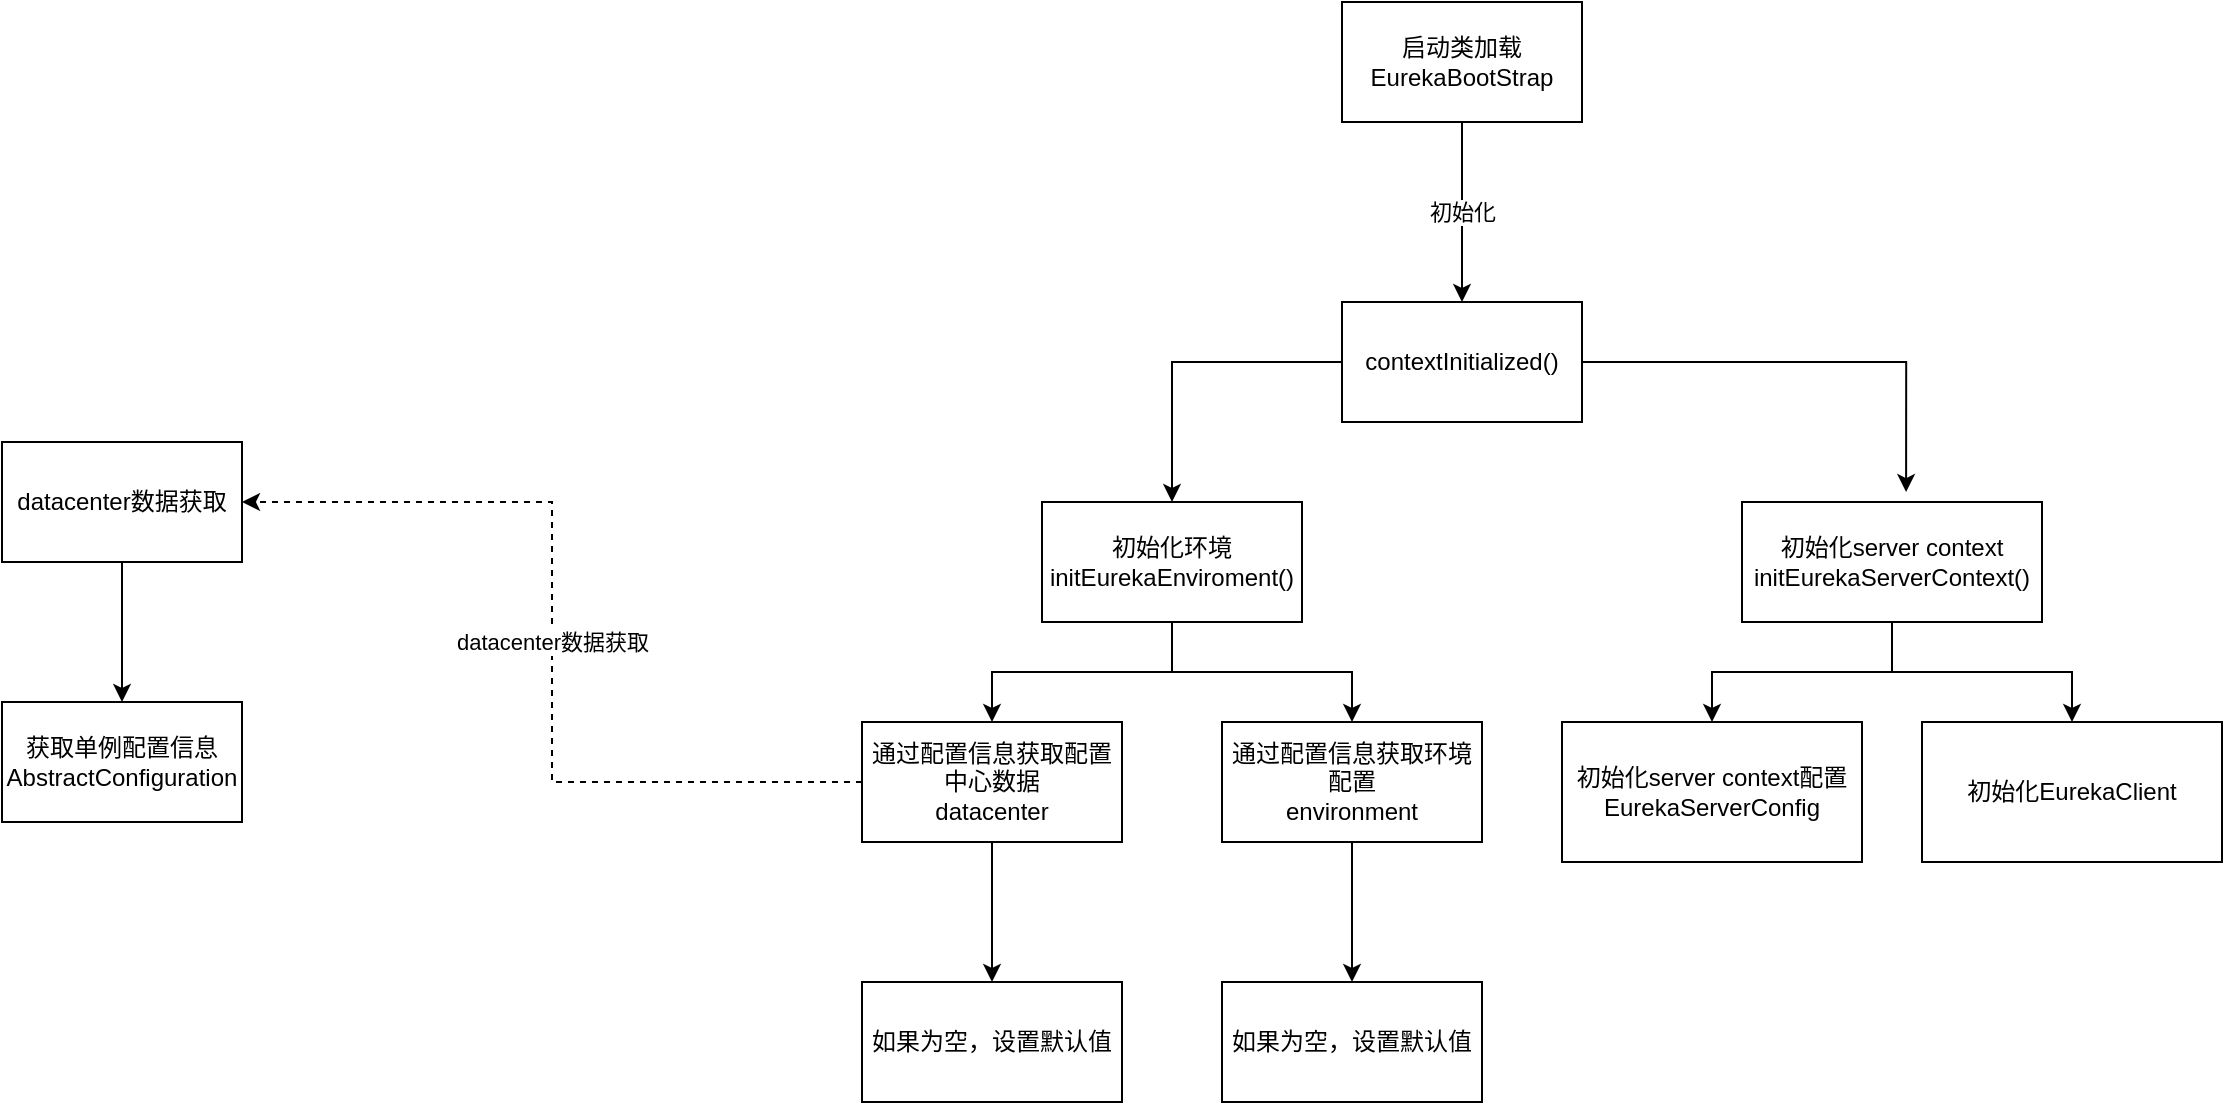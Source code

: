 <mxfile version="14.5.3" type="github">
  <diagram id="0kAya-y3L0eqNiJAjyWb" name="第 1 页">
    <mxGraphModel dx="2249" dy="772" grid="1" gridSize="10" guides="1" tooltips="1" connect="1" arrows="1" fold="1" page="1" pageScale="1" pageWidth="827" pageHeight="1169" math="0" shadow="0">
      <root>
        <mxCell id="0" />
        <mxCell id="1" parent="0" />
        <mxCell id="eN4npGuOjzb6daEbdw4c-3" value="初始化" style="edgeStyle=orthogonalEdgeStyle;rounded=0;orthogonalLoop=1;jettySize=auto;html=1;" parent="1" source="eN4npGuOjzb6daEbdw4c-1" target="eN4npGuOjzb6daEbdw4c-2" edge="1">
          <mxGeometry relative="1" as="geometry" />
        </mxCell>
        <mxCell id="eN4npGuOjzb6daEbdw4c-1" value="启动类加载&lt;br&gt;EurekaBootStrap" style="rounded=0;whiteSpace=wrap;html=1;" parent="1" vertex="1">
          <mxGeometry x="310" y="50" width="120" height="60" as="geometry" />
        </mxCell>
        <mxCell id="eN4npGuOjzb6daEbdw4c-5" style="edgeStyle=orthogonalEdgeStyle;rounded=0;orthogonalLoop=1;jettySize=auto;html=1;entryX=0.5;entryY=0;entryDx=0;entryDy=0;" parent="1" source="eN4npGuOjzb6daEbdw4c-2" target="eN4npGuOjzb6daEbdw4c-4" edge="1">
          <mxGeometry relative="1" as="geometry" />
        </mxCell>
        <mxCell id="eN4npGuOjzb6daEbdw4c-7" style="edgeStyle=orthogonalEdgeStyle;rounded=0;orthogonalLoop=1;jettySize=auto;html=1;entryX=0.547;entryY=-0.083;entryDx=0;entryDy=0;entryPerimeter=0;" parent="1" source="eN4npGuOjzb6daEbdw4c-2" target="eN4npGuOjzb6daEbdw4c-6" edge="1">
          <mxGeometry relative="1" as="geometry" />
        </mxCell>
        <mxCell id="eN4npGuOjzb6daEbdw4c-2" value="contextInitialized()" style="rounded=0;whiteSpace=wrap;html=1;" parent="1" vertex="1">
          <mxGeometry x="310" y="200" width="120" height="60" as="geometry" />
        </mxCell>
        <mxCell id="bof5cll0JK7fXOrSM6Fl-2" style="edgeStyle=orthogonalEdgeStyle;rounded=0;orthogonalLoop=1;jettySize=auto;html=1;entryX=0.5;entryY=0;entryDx=0;entryDy=0;" edge="1" parent="1" source="eN4npGuOjzb6daEbdw4c-4" target="bof5cll0JK7fXOrSM6Fl-1">
          <mxGeometry relative="1" as="geometry" />
        </mxCell>
        <mxCell id="bof5cll0JK7fXOrSM6Fl-8" style="edgeStyle=orthogonalEdgeStyle;rounded=0;orthogonalLoop=1;jettySize=auto;html=1;entryX=0.5;entryY=0;entryDx=0;entryDy=0;" edge="1" parent="1" source="eN4npGuOjzb6daEbdw4c-4" target="bof5cll0JK7fXOrSM6Fl-7">
          <mxGeometry relative="1" as="geometry" />
        </mxCell>
        <mxCell id="eN4npGuOjzb6daEbdw4c-4" value="初始化环境&lt;br&gt;initEurekaEnviroment()" style="rounded=0;whiteSpace=wrap;html=1;" parent="1" vertex="1">
          <mxGeometry x="160" y="300" width="130" height="60" as="geometry" />
        </mxCell>
        <mxCell id="bof5cll0JK7fXOrSM6Fl-12" style="edgeStyle=orthogonalEdgeStyle;rounded=0;orthogonalLoop=1;jettySize=auto;html=1;entryX=0.5;entryY=0;entryDx=0;entryDy=0;" edge="1" parent="1" source="eN4npGuOjzb6daEbdw4c-6" target="bof5cll0JK7fXOrSM6Fl-11">
          <mxGeometry relative="1" as="geometry" />
        </mxCell>
        <mxCell id="bof5cll0JK7fXOrSM6Fl-14" style="edgeStyle=orthogonalEdgeStyle;rounded=0;orthogonalLoop=1;jettySize=auto;html=1;entryX=0.5;entryY=0;entryDx=0;entryDy=0;" edge="1" parent="1" source="eN4npGuOjzb6daEbdw4c-6" target="bof5cll0JK7fXOrSM6Fl-13">
          <mxGeometry relative="1" as="geometry" />
        </mxCell>
        <mxCell id="eN4npGuOjzb6daEbdw4c-6" value="初始化server context&lt;br&gt;initEurekaServerContext()" style="rounded=0;whiteSpace=wrap;html=1;" parent="1" vertex="1">
          <mxGeometry x="510" y="300" width="150" height="60" as="geometry" />
        </mxCell>
        <mxCell id="bof5cll0JK7fXOrSM6Fl-6" style="edgeStyle=orthogonalEdgeStyle;rounded=0;orthogonalLoop=1;jettySize=auto;html=1;entryX=0.5;entryY=0;entryDx=0;entryDy=0;" edge="1" parent="1" source="bof5cll0JK7fXOrSM6Fl-1" target="bof5cll0JK7fXOrSM6Fl-5">
          <mxGeometry relative="1" as="geometry" />
        </mxCell>
        <mxCell id="bof5cll0JK7fXOrSM6Fl-18" value="datacenter数据获取" style="edgeStyle=orthogonalEdgeStyle;rounded=0;orthogonalLoop=1;jettySize=auto;html=1;entryX=1;entryY=0.5;entryDx=0;entryDy=0;dashed=1;" edge="1" parent="1" source="bof5cll0JK7fXOrSM6Fl-1" target="bof5cll0JK7fXOrSM6Fl-15">
          <mxGeometry relative="1" as="geometry" />
        </mxCell>
        <mxCell id="bof5cll0JK7fXOrSM6Fl-1" value="通过配置信息获取配置中心数据&lt;br&gt;datacenter" style="rounded=0;whiteSpace=wrap;html=1;" vertex="1" parent="1">
          <mxGeometry x="70" y="410" width="130" height="60" as="geometry" />
        </mxCell>
        <mxCell id="bof5cll0JK7fXOrSM6Fl-5" value="如果为空，设置默认值" style="rounded=0;whiteSpace=wrap;html=1;" vertex="1" parent="1">
          <mxGeometry x="70" y="540" width="130" height="60" as="geometry" />
        </mxCell>
        <mxCell id="bof5cll0JK7fXOrSM6Fl-10" style="edgeStyle=orthogonalEdgeStyle;rounded=0;orthogonalLoop=1;jettySize=auto;html=1;" edge="1" parent="1" source="bof5cll0JK7fXOrSM6Fl-7" target="bof5cll0JK7fXOrSM6Fl-9">
          <mxGeometry relative="1" as="geometry" />
        </mxCell>
        <mxCell id="bof5cll0JK7fXOrSM6Fl-7" value="通过配置信息获取环境配置&lt;br&gt;environment" style="rounded=0;whiteSpace=wrap;html=1;" vertex="1" parent="1">
          <mxGeometry x="250" y="410" width="130" height="60" as="geometry" />
        </mxCell>
        <mxCell id="bof5cll0JK7fXOrSM6Fl-9" value="如果为空，设置默认值" style="rounded=0;whiteSpace=wrap;html=1;" vertex="1" parent="1">
          <mxGeometry x="250" y="540" width="130" height="60" as="geometry" />
        </mxCell>
        <mxCell id="bof5cll0JK7fXOrSM6Fl-11" value="初始化server context配置&lt;br&gt;EurekaServerConfig" style="rounded=0;whiteSpace=wrap;html=1;" vertex="1" parent="1">
          <mxGeometry x="420" y="410" width="150" height="70" as="geometry" />
        </mxCell>
        <mxCell id="bof5cll0JK7fXOrSM6Fl-13" value="初始化EurekaClient" style="rounded=0;whiteSpace=wrap;html=1;" vertex="1" parent="1">
          <mxGeometry x="600" y="410" width="150" height="70" as="geometry" />
        </mxCell>
        <mxCell id="bof5cll0JK7fXOrSM6Fl-17" style="edgeStyle=orthogonalEdgeStyle;rounded=0;orthogonalLoop=1;jettySize=auto;html=1;entryX=0.5;entryY=0;entryDx=0;entryDy=0;" edge="1" parent="1" source="bof5cll0JK7fXOrSM6Fl-15" target="bof5cll0JK7fXOrSM6Fl-16">
          <mxGeometry relative="1" as="geometry" />
        </mxCell>
        <mxCell id="bof5cll0JK7fXOrSM6Fl-15" value="datacenter数据获取" style="rounded=0;whiteSpace=wrap;html=1;" vertex="1" parent="1">
          <mxGeometry x="-360" y="270" width="120" height="60" as="geometry" />
        </mxCell>
        <mxCell id="bof5cll0JK7fXOrSM6Fl-16" value="获取单例配置信息AbstractConfiguration" style="rounded=0;whiteSpace=wrap;html=1;" vertex="1" parent="1">
          <mxGeometry x="-360" y="400" width="120" height="60" as="geometry" />
        </mxCell>
      </root>
    </mxGraphModel>
  </diagram>
</mxfile>
